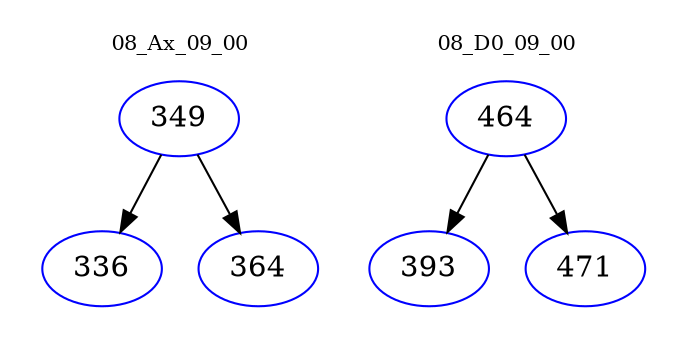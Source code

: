 digraph{
subgraph cluster_0 {
color = white
label = "08_Ax_09_00";
fontsize=10;
T0_349 [label="349", color="blue"]
T0_349 -> T0_336 [color="black"]
T0_336 [label="336", color="blue"]
T0_349 -> T0_364 [color="black"]
T0_364 [label="364", color="blue"]
}
subgraph cluster_1 {
color = white
label = "08_D0_09_00";
fontsize=10;
T1_464 [label="464", color="blue"]
T1_464 -> T1_393 [color="black"]
T1_393 [label="393", color="blue"]
T1_464 -> T1_471 [color="black"]
T1_471 [label="471", color="blue"]
}
}
